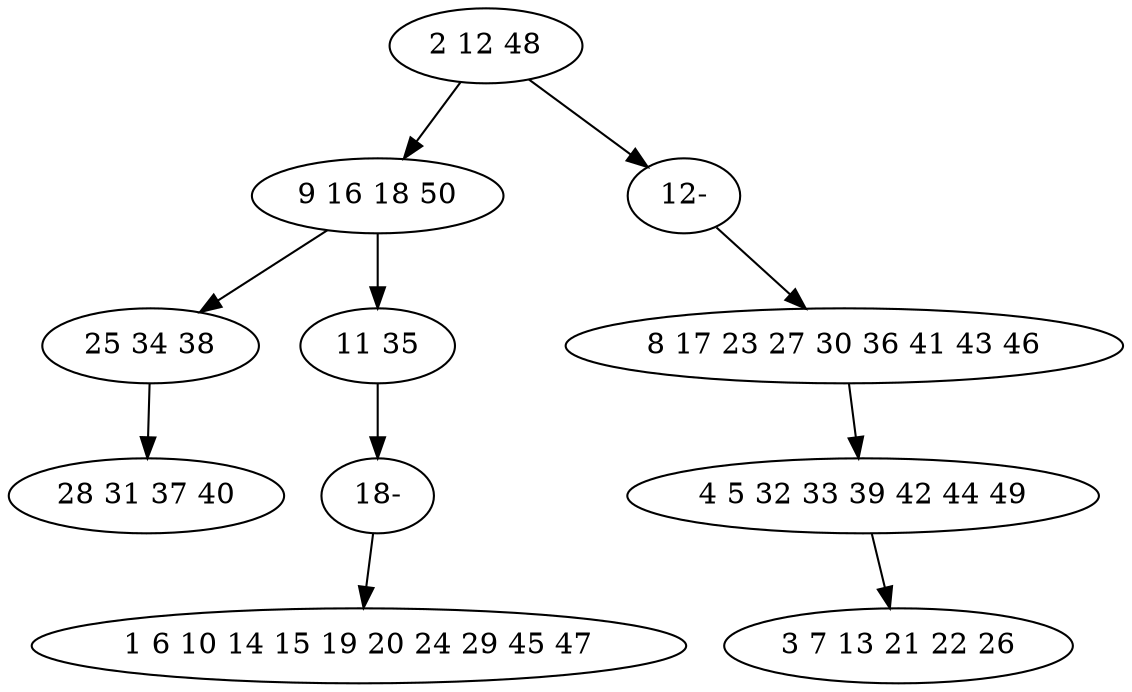 digraph true_tree {
	"0" -> "1"
	"1" -> "2"
	"1" -> "3"
	"0" -> "9"
	"2" -> "5"
	"3" -> "10"
	"4" -> "7"
	"7" -> "8"
	"9" -> "4"
	"10" -> "6"
	"0" [label="2 12 48"];
	"1" [label="9 16 18 50"];
	"2" [label="25 34 38"];
	"3" [label="11 35"];
	"4" [label="8 17 23 27 30 36 41 43 46"];
	"5" [label="28 31 37 40"];
	"6" [label="1 6 10 14 15 19 20 24 29 45 47"];
	"7" [label="4 5 32 33 39 42 44 49"];
	"8" [label="3 7 13 21 22 26"];
	"9" [label="12-"];
	"10" [label="18-"];
}
